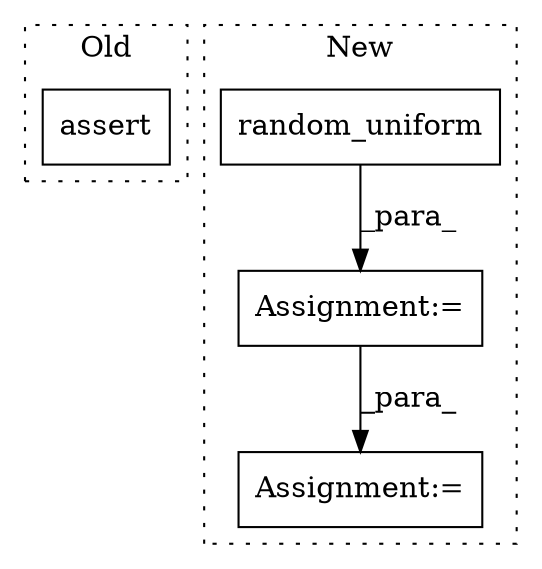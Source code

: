 digraph G {
subgraph cluster0 {
1 [label="assert" a="32" s="27208,27282" l="11,1" shape="box"];
label = "Old";
style="dotted";
}
subgraph cluster1 {
2 [label="random_uniform" a="32" s="27234" l="16" shape="box"];
3 [label="Assignment:=" a="7" s="27374" l="1" shape="box"];
4 [label="Assignment:=" a="7" s="27330" l="1" shape="box"];
label = "New";
style="dotted";
}
2 -> 4 [label="_para_"];
4 -> 3 [label="_para_"];
}